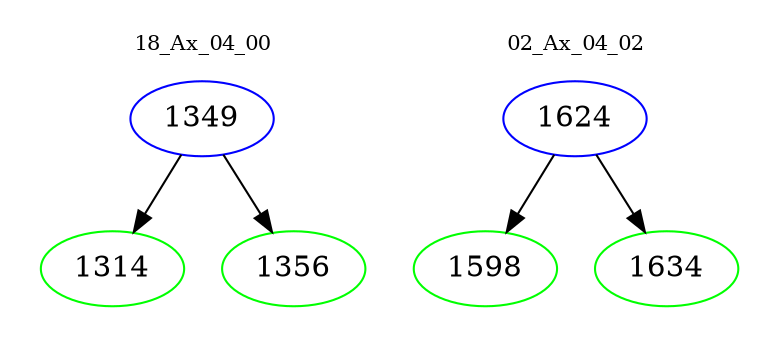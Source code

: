 digraph{
subgraph cluster_0 {
color = white
label = "18_Ax_04_00";
fontsize=10;
T0_1349 [label="1349", color="blue"]
T0_1349 -> T0_1314 [color="black"]
T0_1314 [label="1314", color="green"]
T0_1349 -> T0_1356 [color="black"]
T0_1356 [label="1356", color="green"]
}
subgraph cluster_1 {
color = white
label = "02_Ax_04_02";
fontsize=10;
T1_1624 [label="1624", color="blue"]
T1_1624 -> T1_1598 [color="black"]
T1_1598 [label="1598", color="green"]
T1_1624 -> T1_1634 [color="black"]
T1_1634 [label="1634", color="green"]
}
}
